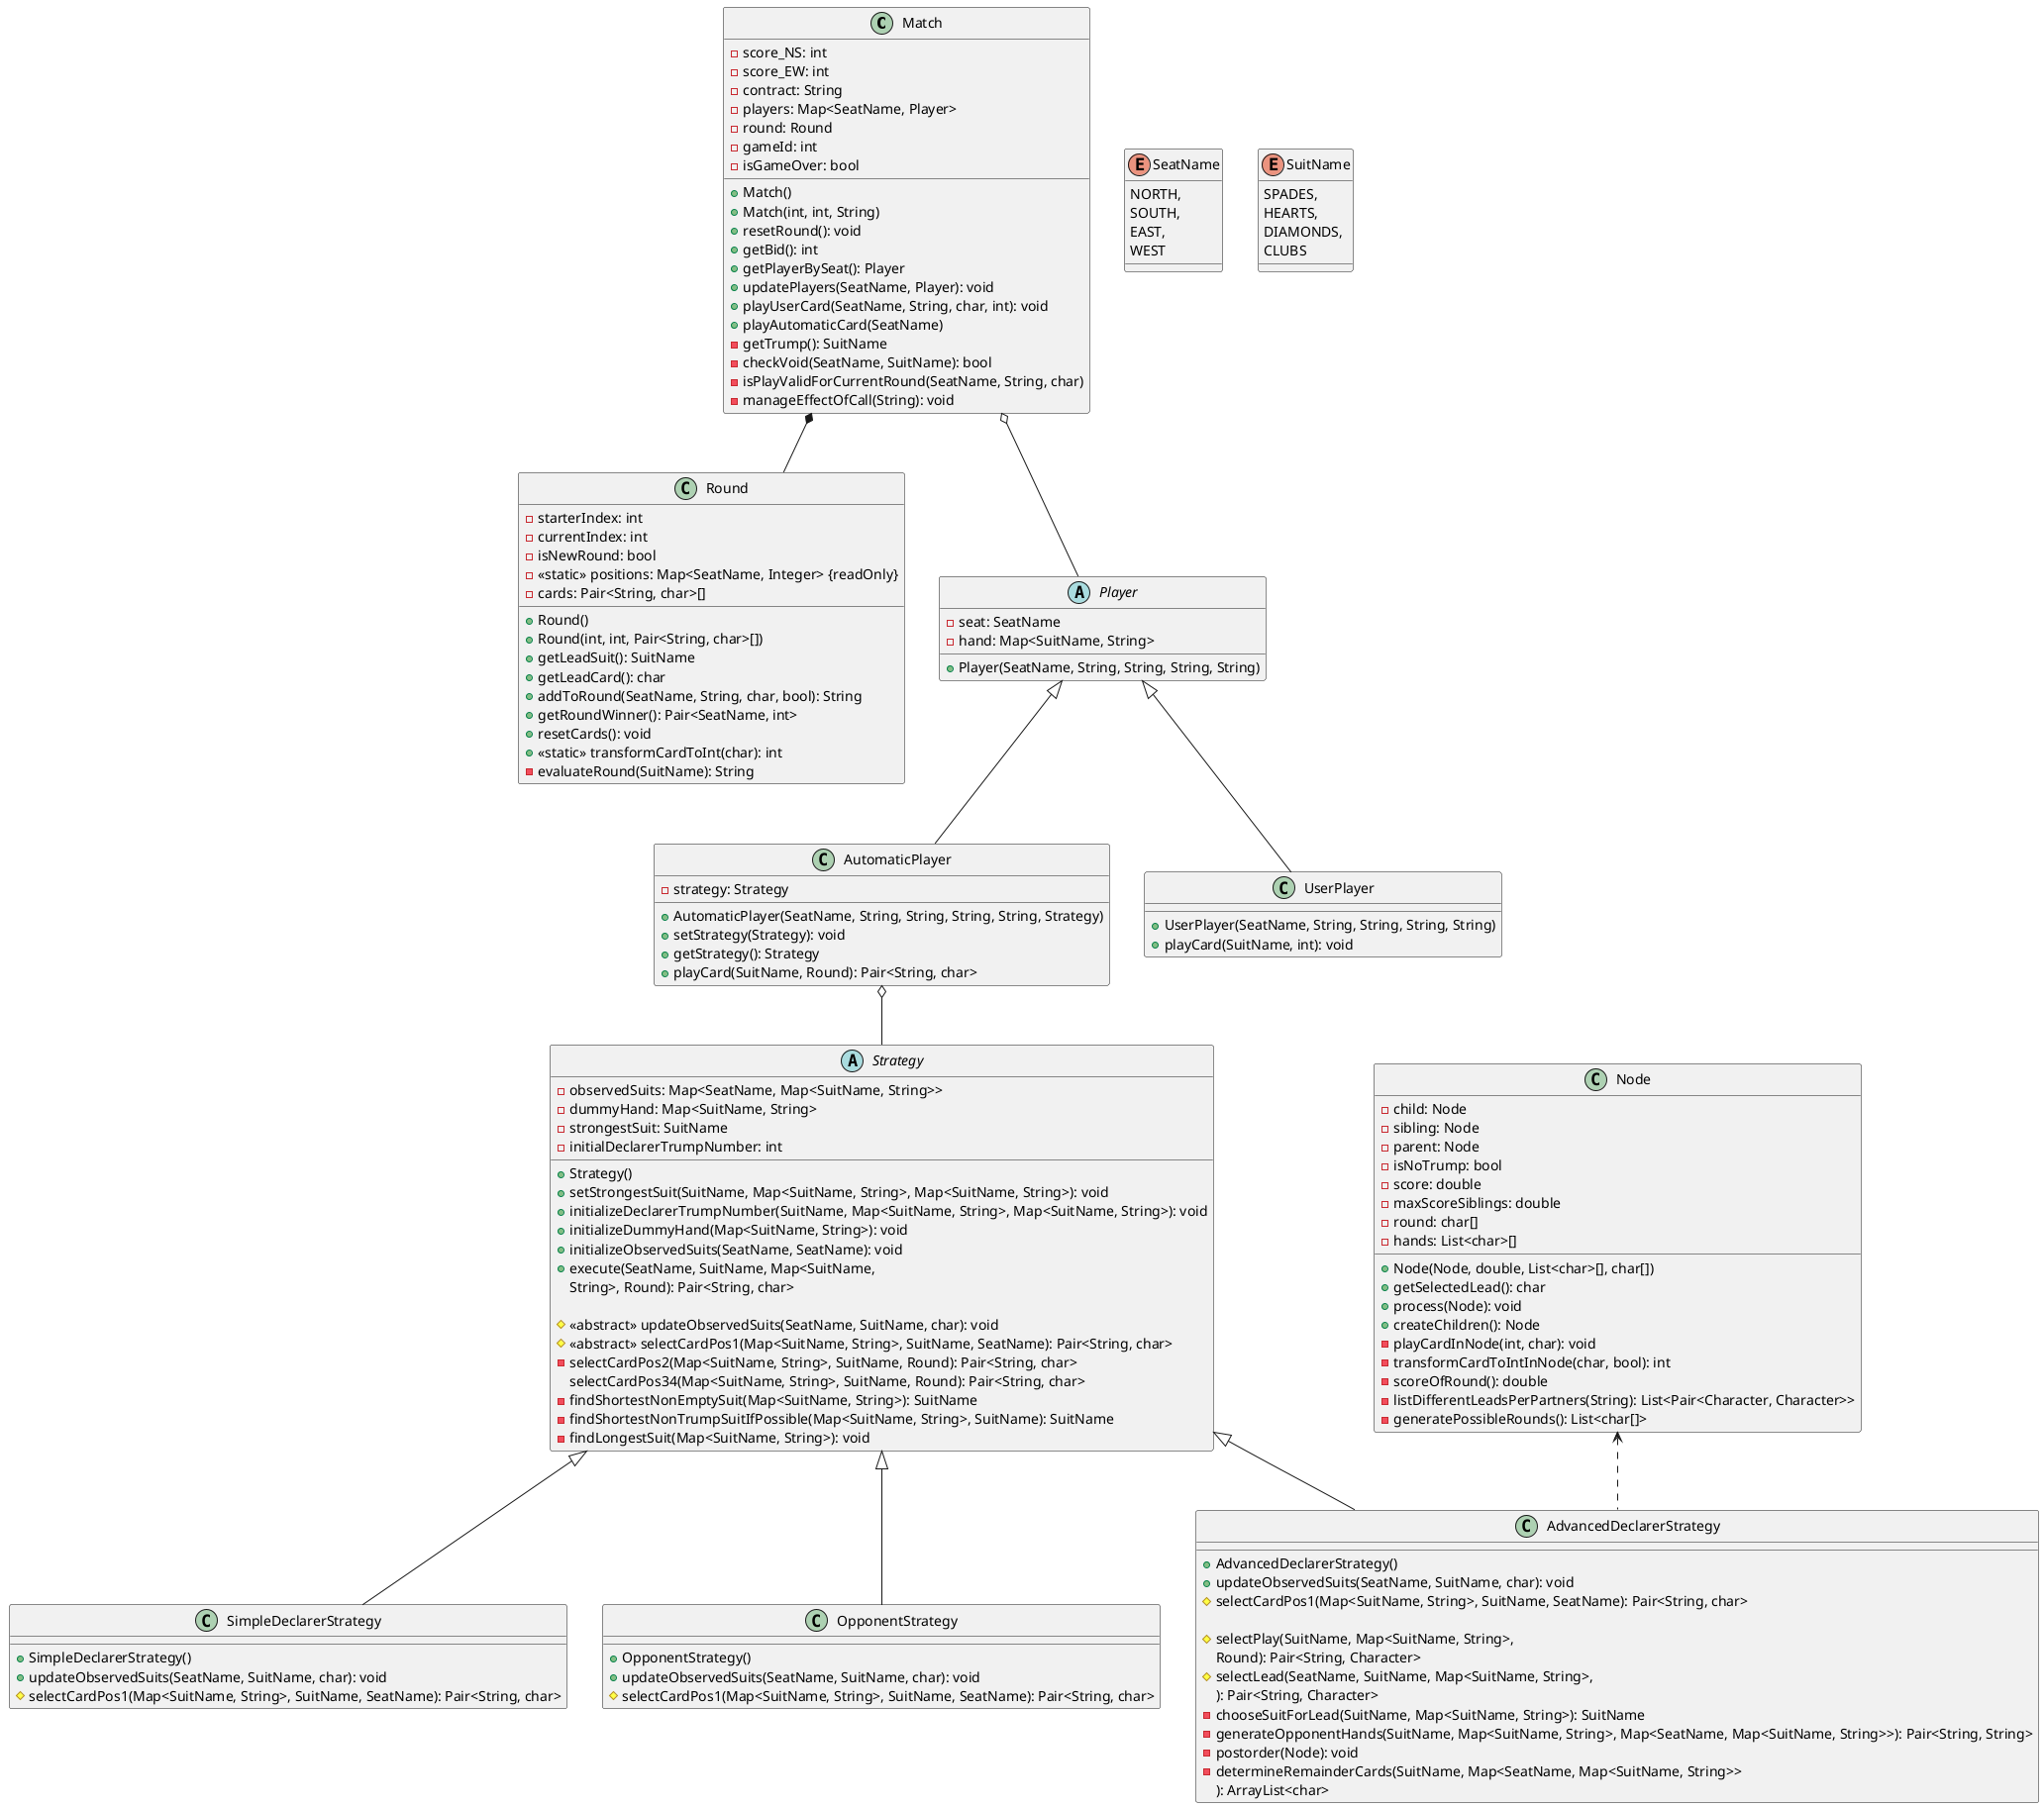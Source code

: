 @startuml

class Match {
- score_NS: int
- score_EW: int
- contract: String
- players: Map<SeatName, Player>
- round: Round
- gameId: int
- isGameOver: bool
+ Match()
+ Match(int, int, String)
+ resetRound(): void
+ getBid(): int
+ getPlayerBySeat(): Player
+ updatePlayers(SeatName, Player): void
+ playUserCard(SeatName, String, char, int): void
+ playAutomaticCard(SeatName)
- getTrump(): SuitName
- checkVoid(SeatName, SuitName): bool
- isPlayValidForCurrentRound(SeatName, String, char)
- manageEffectOfCall(String): void
}

class Round {
- starterIndex: int
- currentIndex: int
- isNewRound: bool
- <<static>> positions: Map<SeatName, Integer> {readOnly}
- cards: Pair<String, char>[]
+ Round()
+ Round(int, int, Pair<String, char>[])
+ getLeadSuit(): SuitName
+ getLeadCard(): char
+ addToRound(SeatName, String, char, bool): String
+ getRoundWinner(): Pair<SeatName, int>
+ resetCards(): void
+ <<static>> transformCardToInt(char): int
- evaluateRound(SuitName): String
}

abstract class Player {
- seat: SeatName
- hand: Map<SuitName, String>
+ Player(SeatName, String, String, String, String)
}

class AutomaticPlayer {
- strategy: Strategy
+ AutomaticPlayer(SeatName, String, String, String, String, Strategy)
+ setStrategy(Strategy): void
+ getStrategy(): Strategy
+ playCard(SuitName, Round): Pair<String, char>
}

class UserPlayer {
+ UserPlayer(SeatName, String, String, String, String)
+ playCard(SuitName, int): void
}


abstract class Strategy {
- observedSuits: Map<SeatName, Map<SuitName, String>>
- dummyHand: Map<SuitName, String>
- strongestSuit: SuitName
- initialDeclarerTrumpNumber: int
+ Strategy()
+ setStrongestSuit(SuitName, Map<SuitName, String>, Map<SuitName, String>): void
+ initializeDeclarerTrumpNumber(SuitName, Map<SuitName, String>, Map<SuitName, String>): void
+ initializeDummyHand(Map<SuitName, String>): void
+ initializeObservedSuits(SeatName, SeatName): void
+ execute(SeatName, SuitName, Map<SuitName,
    String>, Round): Pair<String, char>

# <<abstract>> updateObservedSuits(SeatName, SuitName, char): void
# <<abstract>> selectCardPos1(Map<SuitName, String>, SuitName, SeatName): Pair<String, char>
- selectCardPos2(Map<SuitName, String>, SuitName, Round): Pair<String, char>
selectCardPos34(Map<SuitName, String>, SuitName, Round): Pair<String, char>
- findShortestNonEmptySuit(Map<SuitName, String>): SuitName
- findShortestNonTrumpSuitIfPossible(Map<SuitName, String>, SuitName): SuitName
- findLongestSuit(Map<SuitName, String>): void
}

class SimpleDeclarerStrategy {
+ SimpleDeclarerStrategy()
+ updateObservedSuits(SeatName, SuitName, char): void
# selectCardPos1(Map<SuitName, String>, SuitName, SeatName): Pair<String, char>
}

class OpponentStrategy {
+ OpponentStrategy()
+ updateObservedSuits(SeatName, SuitName, char): void
# selectCardPos1(Map<SuitName, String>, SuitName, SeatName): Pair<String, char>
}

class AdvancedDeclarerStrategy {
+ AdvancedDeclarerStrategy()
+ updateObservedSuits(SeatName, SuitName, char): void
# selectCardPos1(Map<SuitName, String>, SuitName, SeatName): Pair<String, char>

# selectPlay(SuitName, Map<SuitName, String>,
    Round): Pair<String, Character>
# selectLead(SeatName, SuitName, Map<SuitName, String>,
    ): Pair<String, Character>
- chooseSuitForLead(SuitName, Map<SuitName, String>): SuitName
- generateOpponentHands(SuitName, Map<SuitName, String>, Map<SeatName, Map<SuitName, String>>): Pair<String, String>
- postorder(Node): void
- determineRemainderCards(SuitName, Map<SeatName, Map<SuitName, String>>
    ): ArrayList<char>
}

class Node {
- child: Node
- sibling: Node
- parent: Node
- isNoTrump: bool
- score: double
- maxScoreSiblings: double
- round: char[]
- hands: List<char>[]
+ Node(Node, double, List<char>[], char[])
+ getSelectedLead(): char
+ process(Node): void
+ createChildren(): Node
- playCardInNode(int, char): void
- transformCardToIntInNode(char, bool): int
- scoreOfRound(): double
- listDifferentLeadsPerPartners(String): List<Pair<Character, Character>>
- generatePossibleRounds(): List<char[]>
}

enum SeatName {
    NORTH,
    SOUTH,
    EAST,
    WEST
}

enum SuitName {
    SPADES,
    HEARTS,
    DIAMONDS,
    CLUBS
}

Match o-- Player
Match *-- Round

Player <|-- AutomaticPlayer
Player <|-- UserPlayer

Strategy <|-- SimpleDeclarerStrategy
Strategy <|-- OpponentStrategy
Strategy <|-- AdvancedDeclarerStrategy

Node <.. AdvancedDeclarerStrategy
AutomaticPlayer o-- Strategy

@enduml